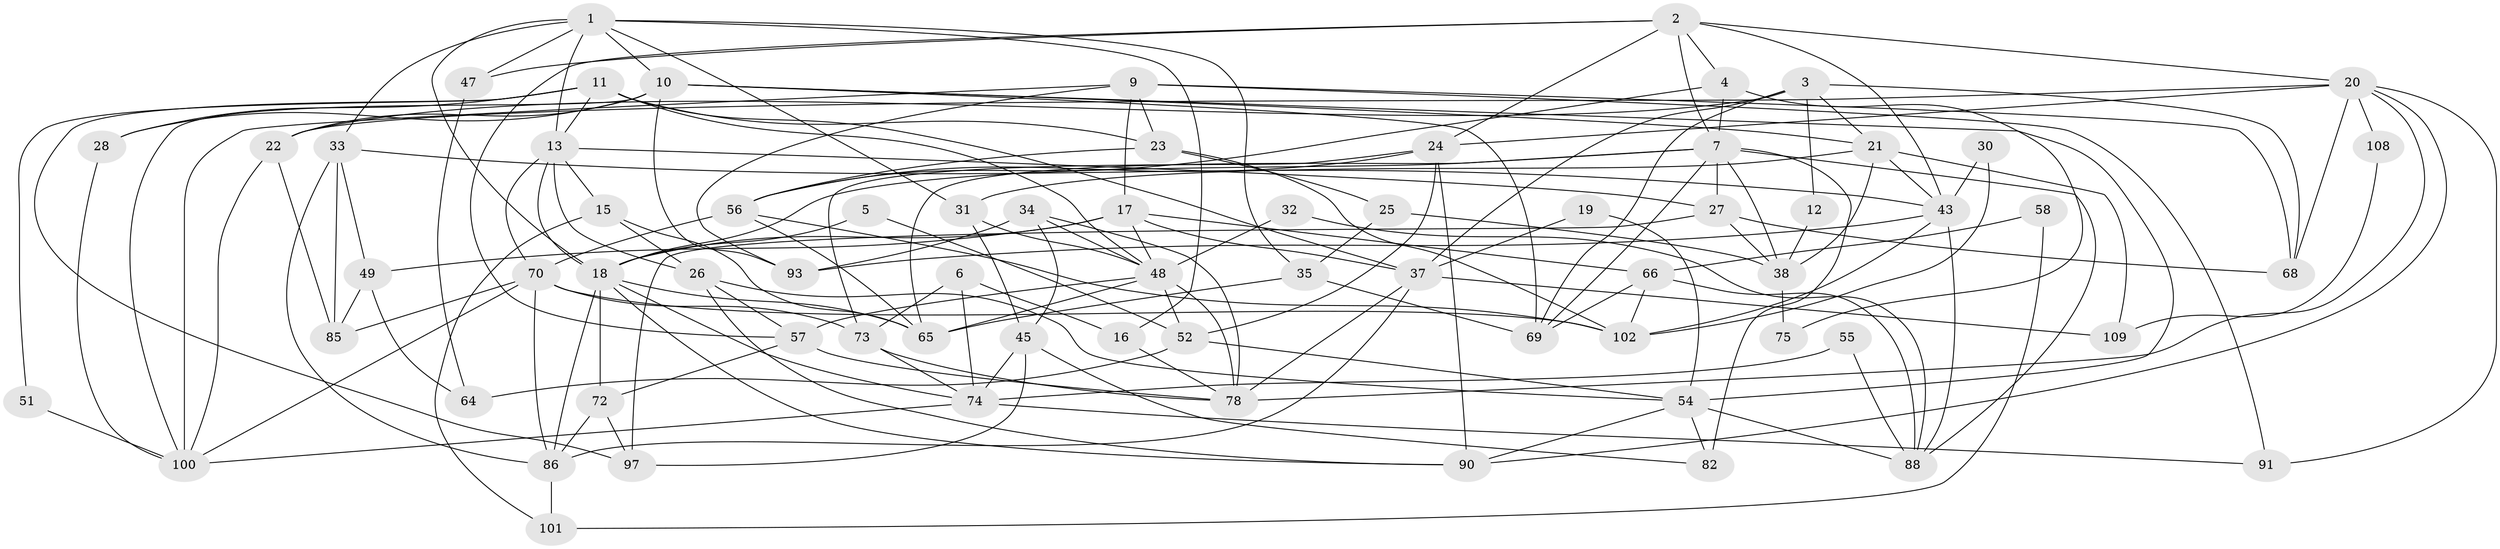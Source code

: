 // original degree distribution, {4: 0.22727272727272727, 5: 0.17272727272727273, 2: 0.12727272727272726, 3: 0.3090909090909091, 8: 0.01818181818181818, 6: 0.11818181818181818, 7: 0.02727272727272727}
// Generated by graph-tools (version 1.1) at 2025/11/02/27/25 16:11:22]
// undirected, 70 vertices, 171 edges
graph export_dot {
graph [start="1"]
  node [color=gray90,style=filled];
  1 [super="+46"];
  2 [super="+14"];
  3 [super="+94"];
  4 [super="+50"];
  5;
  6 [super="+8"];
  7 [super="+59"];
  9;
  10 [super="+106"];
  11 [super="+41"];
  12;
  13 [super="+53"];
  15 [super="+87"];
  16;
  17 [super="+62"];
  18 [super="+71"];
  19;
  20 [super="+67"];
  21 [super="+76"];
  22 [super="+84"];
  23 [super="+96"];
  24 [super="+29"];
  25 [super="+40"];
  26 [super="+60"];
  27 [super="+36"];
  28;
  30;
  31 [super="+95"];
  32;
  33;
  34;
  35 [super="+42"];
  37 [super="+39"];
  38 [super="+44"];
  43 [super="+63"];
  45 [super="+61"];
  47;
  48 [super="+79"];
  49 [super="+98"];
  51;
  52;
  54 [super="+77"];
  55;
  56 [super="+92"];
  57;
  58;
  64;
  65 [super="+110"];
  66;
  68;
  69 [super="+103"];
  70 [super="+81"];
  72;
  73 [super="+80"];
  74 [super="+104"];
  75;
  78;
  82 [super="+83"];
  85;
  86 [super="+105"];
  88 [super="+89"];
  90;
  91;
  93 [super="+99"];
  97;
  100 [super="+107"];
  101;
  102;
  108;
  109;
  1 -- 16;
  1 -- 33;
  1 -- 13;
  1 -- 18;
  1 -- 35;
  1 -- 47;
  1 -- 31;
  1 -- 10;
  2 -- 7 [weight=2];
  2 -- 43;
  2 -- 47;
  2 -- 4;
  2 -- 20;
  2 -- 24;
  2 -- 57;
  3 -- 12;
  3 -- 21;
  3 -- 68;
  3 -- 69;
  3 -- 37;
  3 -- 22;
  4 -- 7;
  4 -- 75;
  4 -- 56;
  5 -- 18;
  5 -- 52;
  6 -- 16;
  6 -- 74;
  6 -- 73;
  7 -- 27;
  7 -- 82 [weight=2];
  7 -- 65;
  7 -- 38;
  7 -- 69;
  7 -- 18;
  7 -- 88;
  9 -- 17;
  9 -- 23;
  9 -- 68;
  9 -- 91;
  9 -- 100;
  9 -- 93;
  10 -- 93;
  10 -- 100;
  10 -- 21;
  10 -- 54;
  10 -- 28;
  10 -- 69;
  10 -- 22;
  11 -- 37;
  11 -- 13;
  11 -- 48;
  11 -- 97;
  11 -- 51;
  11 -- 23 [weight=2];
  11 -- 28;
  12 -- 38 [weight=2];
  13 -- 15;
  13 -- 27;
  13 -- 26;
  13 -- 70;
  13 -- 18;
  15 -- 101;
  15 -- 65;
  15 -- 26;
  16 -- 78;
  17 -- 66;
  17 -- 48;
  17 -- 49;
  17 -- 37;
  17 -- 18;
  18 -- 90;
  18 -- 65;
  18 -- 86;
  18 -- 72;
  18 -- 74;
  19 -- 37;
  19 -- 54;
  20 -- 24;
  20 -- 91;
  20 -- 22;
  20 -- 78;
  20 -- 68;
  20 -- 90;
  20 -- 108;
  21 -- 109;
  21 -- 38;
  21 -- 31;
  21 -- 43;
  22 -- 100;
  22 -- 85;
  23 -- 56;
  23 -- 25;
  23 -- 102;
  24 -- 56 [weight=2];
  24 -- 73;
  24 -- 90;
  24 -- 52;
  25 -- 35;
  25 -- 38;
  26 -- 54;
  26 -- 57;
  26 -- 90;
  27 -- 38;
  27 -- 97;
  27 -- 68;
  28 -- 100;
  30 -- 102;
  30 -- 43;
  31 -- 48;
  31 -- 45;
  32 -- 88;
  32 -- 48;
  33 -- 43;
  33 -- 49;
  33 -- 85;
  33 -- 86;
  34 -- 93;
  34 -- 78;
  34 -- 48;
  34 -- 45;
  35 -- 65;
  35 -- 69;
  37 -- 86;
  37 -- 109;
  37 -- 78;
  38 -- 75;
  43 -- 102;
  43 -- 93;
  43 -- 88;
  45 -- 74;
  45 -- 97;
  45 -- 82;
  47 -- 64;
  48 -- 78;
  48 -- 52;
  48 -- 57;
  48 -- 65;
  49 -- 64;
  49 -- 85;
  51 -- 100;
  52 -- 64;
  52 -- 54;
  54 -- 90;
  54 -- 88;
  54 -- 82;
  55 -- 74 [weight=2];
  55 -- 88;
  56 -- 65;
  56 -- 70;
  56 -- 102;
  57 -- 72;
  57 -- 78;
  58 -- 101;
  58 -- 66;
  66 -- 102;
  66 -- 69;
  66 -- 88;
  70 -- 102;
  70 -- 100;
  70 -- 86;
  70 -- 85;
  70 -- 73;
  72 -- 97;
  72 -- 86;
  73 -- 78;
  73 -- 74;
  74 -- 91;
  74 -- 100;
  86 -- 101 [weight=2];
  108 -- 109;
}
